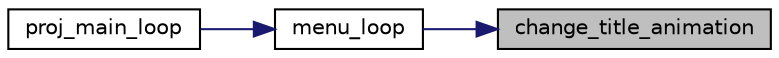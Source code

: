 digraph "change_title_animation"
{
 // LATEX_PDF_SIZE
  edge [fontname="Helvetica",fontsize="10",labelfontname="Helvetica",labelfontsize="10"];
  node [fontname="Helvetica",fontsize="10",shape=record];
  rankdir="RL";
  Node1 [label="change_title_animation",height=0.2,width=0.4,color="black", fillcolor="grey75", style="filled", fontcolor="black",tooltip="Changes the menu title image we're drawing next for all enemies."];
  Node1 -> Node2 [dir="back",color="midnightblue",fontsize="10",style="solid",fontname="Helvetica"];
  Node2 [label="menu_loop",height=0.2,width=0.4,color="black", fillcolor="white", style="filled",URL="$group__menu.html#ga2948469e49121c2d7d00c5253807723d",tooltip="Menu loop."];
  Node2 -> Node3 [dir="back",color="midnightblue",fontsize="10",style="solid",fontname="Helvetica"];
  Node3 [label="proj_main_loop",height=0.2,width=0.4,color="black", fillcolor="white", style="filled",URL="$proj_8c.html#a2a16f651eccbd248e1ad3b3b924b143b",tooltip=" "];
}
